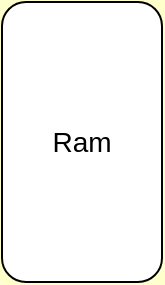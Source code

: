<mxfile version="15.8.7" type="device"><diagram id="rMvYd_R5qD3fb5oFe8rh" name="第 1 页"><mxGraphModel dx="942" dy="677" grid="1" gridSize="10" guides="1" tooltips="1" connect="1" arrows="1" fold="1" page="1" pageScale="1" pageWidth="1169" pageHeight="827" background="#FFFFCC" math="0" shadow="0"><root><mxCell id="0"/><mxCell id="1" parent="0"/><mxCell id="Mp-GHtl8Z5YsUx4NcFCt-3" value="&lt;font style=&quot;font-size: 14px&quot;&gt;Ram&lt;/font&gt;" style="rounded=1;whiteSpace=wrap;html=1;" vertex="1" parent="1"><mxGeometry x="230" y="90" width="80" height="140" as="geometry"/></mxCell></root></mxGraphModel></diagram></mxfile>
